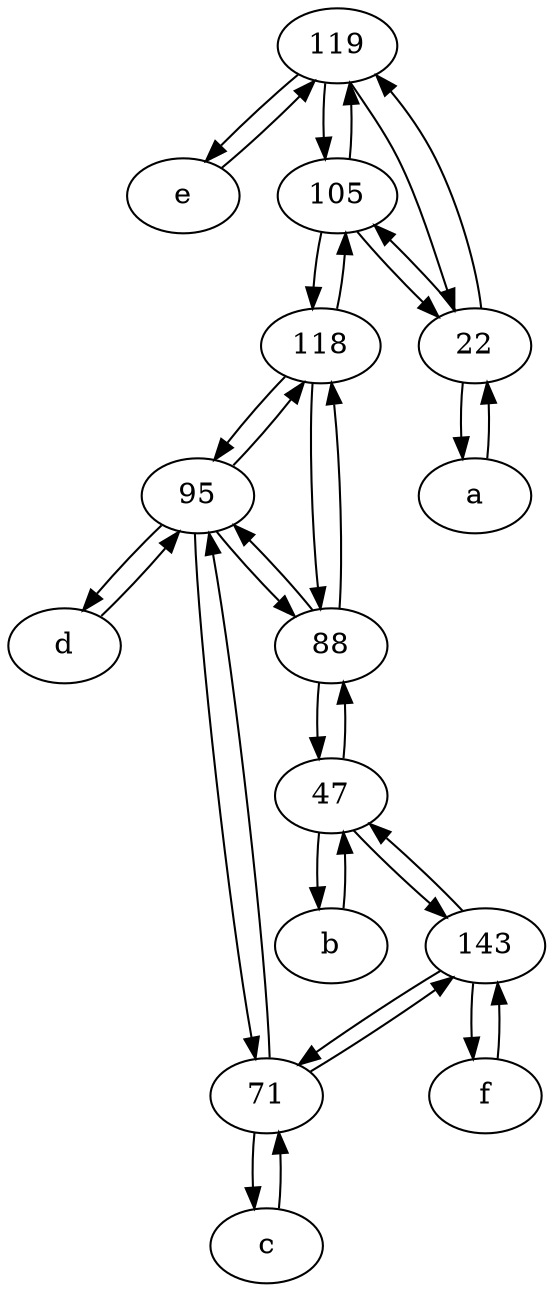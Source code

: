 digraph  {
	119;
	b [pos="50,20!"];
	f [pos="15,45!"];
	118;
	95;
	d [pos="20,30!"];
	71;
	47;
	88;
	c [pos="20,10!"];
	e [pos="30,50!"];
	143;
	a [pos="40,10!"];
	105;
	22;
	143 -> f;
	95 -> d;
	143 -> 47;
	d -> 95;
	119 -> 22;
	a -> 22;
	88 -> 47;
	95 -> 71;
	105 -> 119;
	119 -> 105;
	f -> 143;
	b -> 47;
	88 -> 118;
	22 -> 105;
	e -> 119;
	22 -> 119;
	88 -> 95;
	47 -> 143;
	143 -> 71;
	71 -> 95;
	22 -> a;
	47 -> 88;
	118 -> 88;
	105 -> 22;
	71 -> c;
	c -> 71;
	95 -> 88;
	95 -> 118;
	105 -> 118;
	118 -> 95;
	119 -> e;
	118 -> 105;
	47 -> b;
	71 -> 143;

	}
